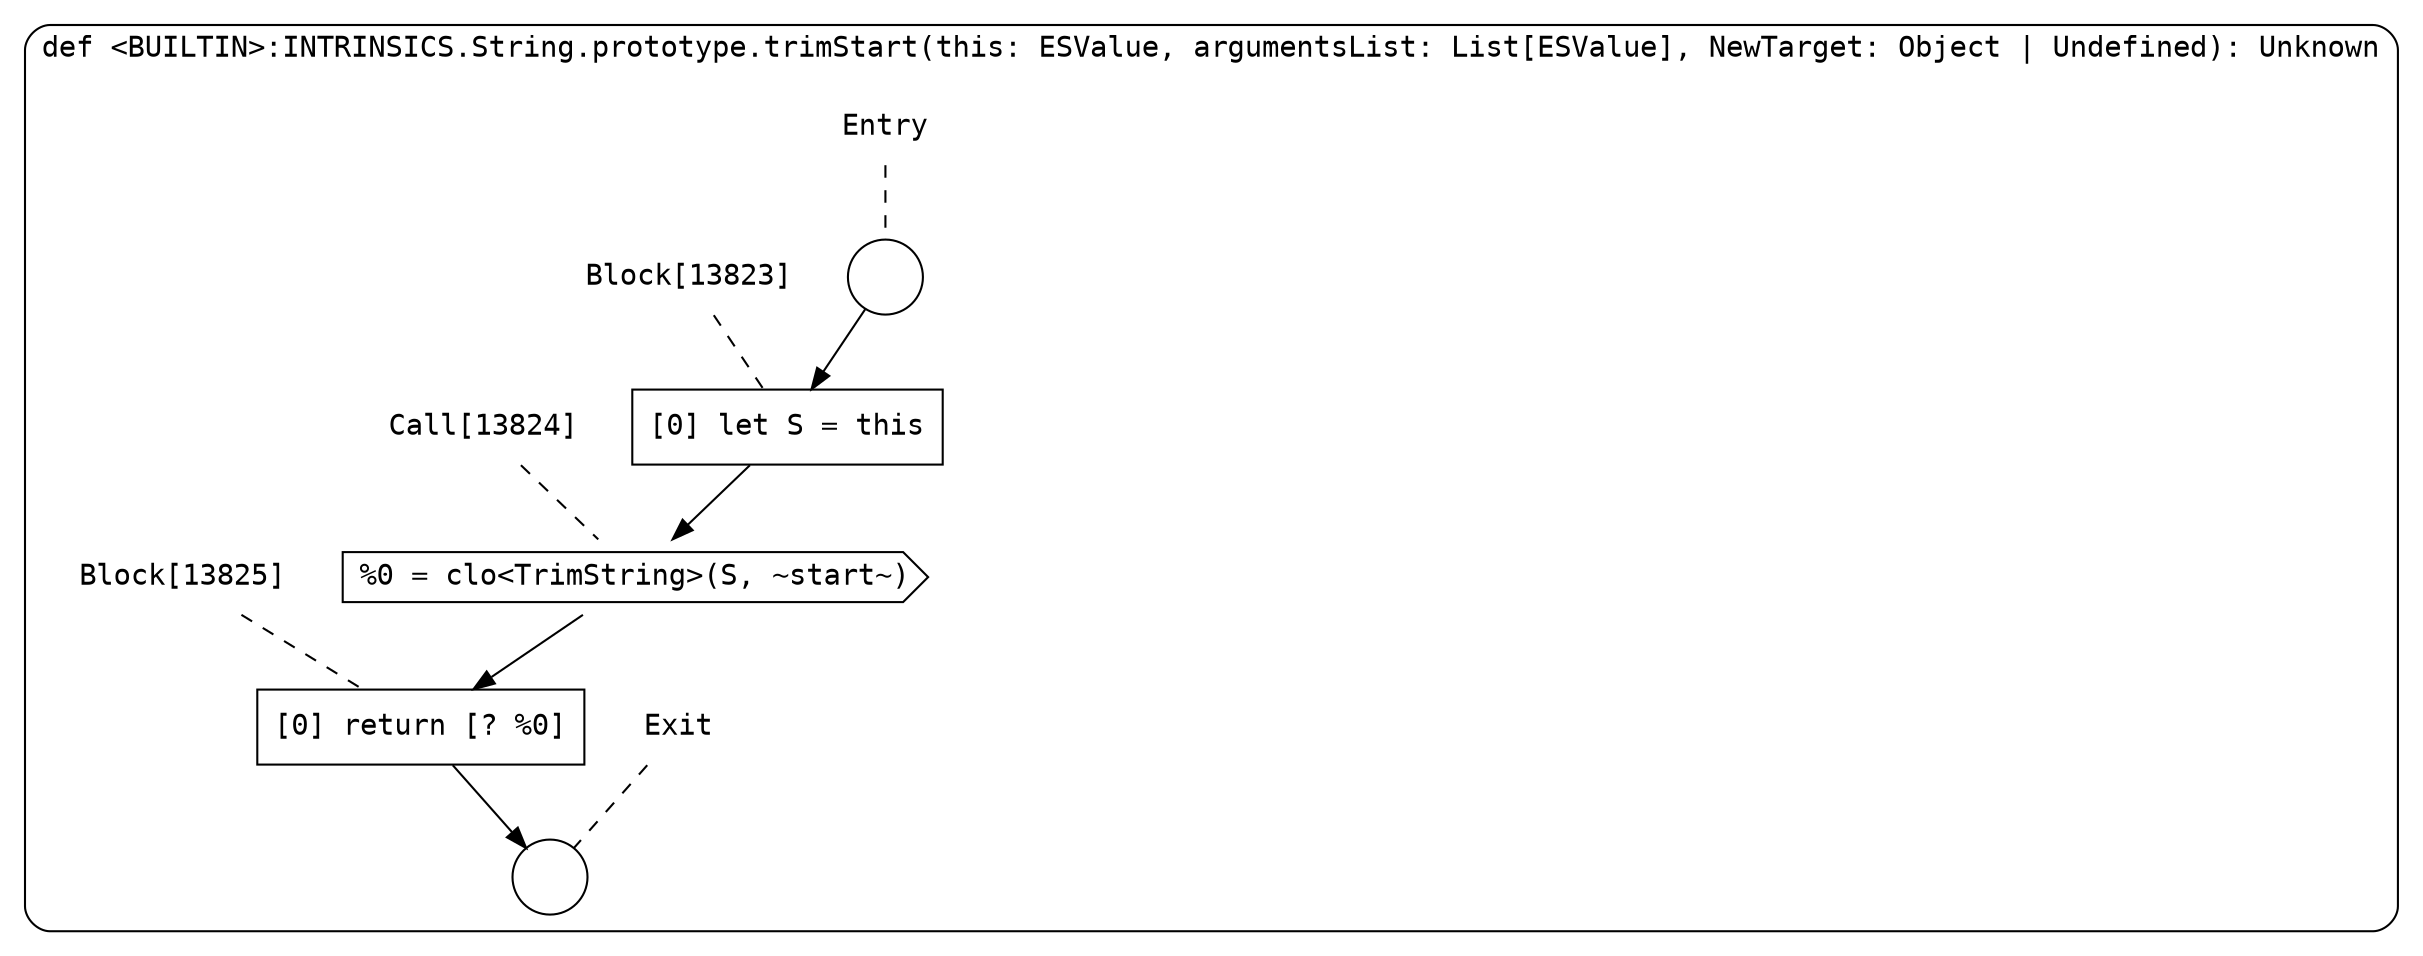 digraph {
  graph [fontname = "Consolas"]
  node [fontname = "Consolas"]
  edge [fontname = "Consolas"]
  subgraph cluster2199 {
    label = "def <BUILTIN>:INTRINSICS.String.prototype.trimStart(this: ESValue, argumentsList: List[ESValue], NewTarget: Object | Undefined): Unknown"
    style = rounded
    cluster2199_entry_name [shape=none, label=<<font color="black">Entry</font>>]
    cluster2199_entry_name -> cluster2199_entry [arrowhead=none, color="black", style=dashed]
    cluster2199_entry [shape=circle label=" " color="black" fillcolor="white" style=filled]
    cluster2199_entry -> node13823 [color="black"]
    cluster2199_exit_name [shape=none, label=<<font color="black">Exit</font>>]
    cluster2199_exit_name -> cluster2199_exit [arrowhead=none, color="black", style=dashed]
    cluster2199_exit [shape=circle label=" " color="black" fillcolor="white" style=filled]
    node13823_name [shape=none, label=<<font color="black">Block[13823]</font>>]
    node13823_name -> node13823 [arrowhead=none, color="black", style=dashed]
    node13823 [shape=box, label=<<font color="black">[0] let S = this<BR ALIGN="LEFT"/></font>> color="black" fillcolor="white", style=filled]
    node13823 -> node13824 [color="black"]
    node13824_name [shape=none, label=<<font color="black">Call[13824]</font>>]
    node13824_name -> node13824 [arrowhead=none, color="black", style=dashed]
    node13824 [shape=cds, label=<<font color="black">%0 = clo&lt;TrimString&gt;(S, ~start~)</font>> color="black" fillcolor="white", style=filled]
    node13824 -> node13825 [color="black"]
    node13825_name [shape=none, label=<<font color="black">Block[13825]</font>>]
    node13825_name -> node13825 [arrowhead=none, color="black", style=dashed]
    node13825 [shape=box, label=<<font color="black">[0] return [? %0]<BR ALIGN="LEFT"/></font>> color="black" fillcolor="white", style=filled]
    node13825 -> cluster2199_exit [color="black"]
  }
}